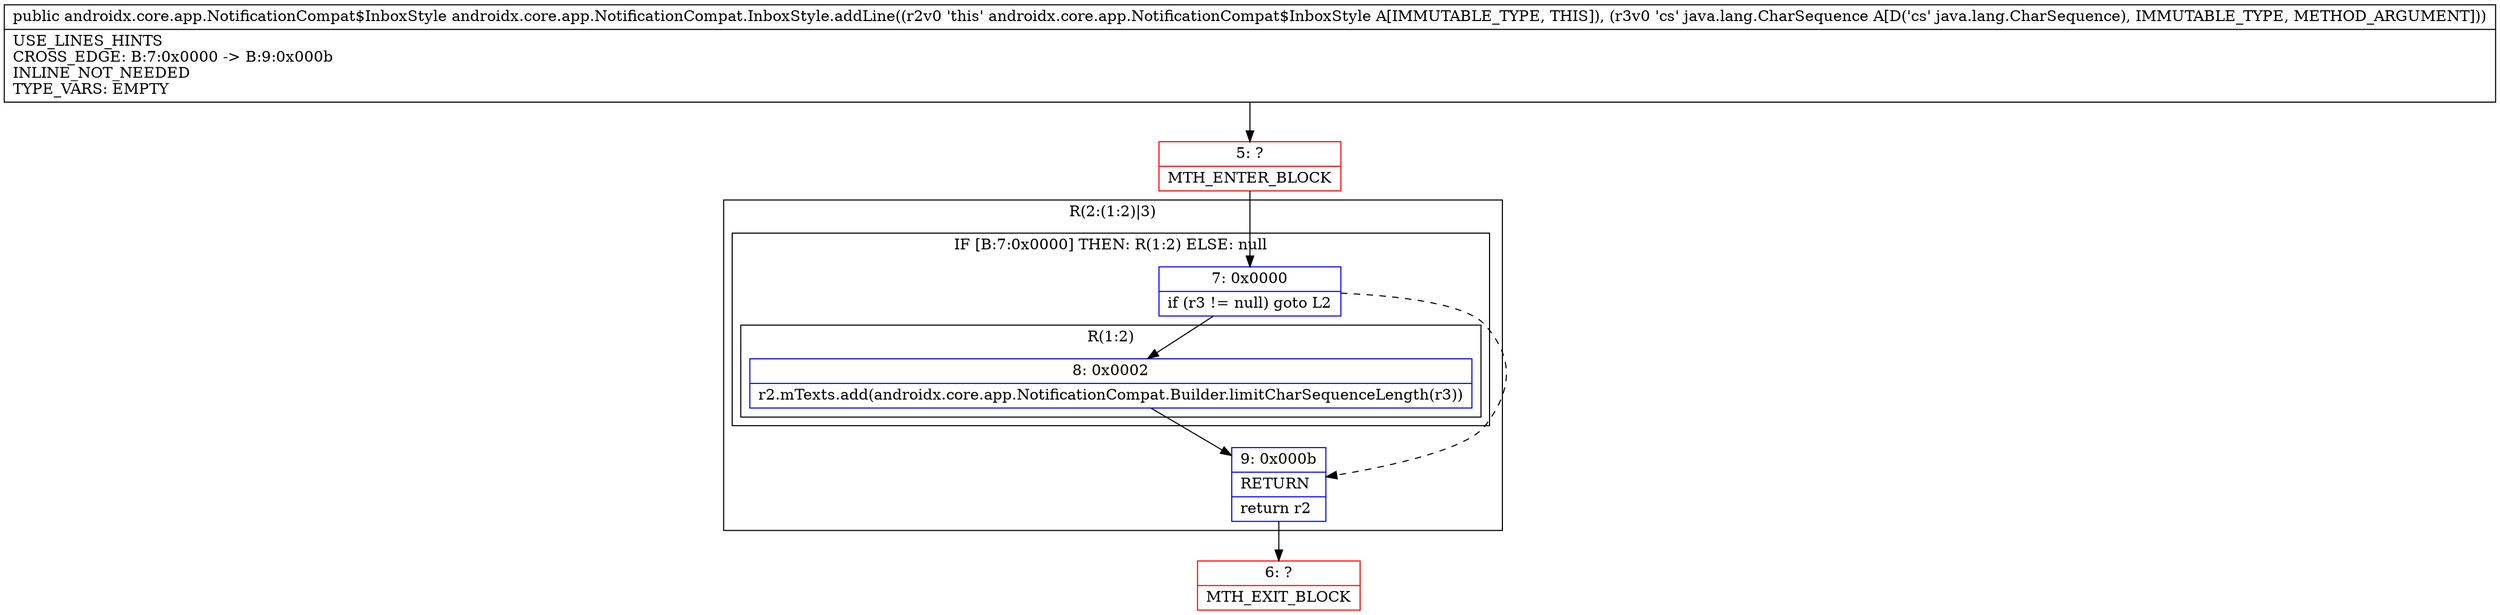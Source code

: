 digraph "CFG forandroidx.core.app.NotificationCompat.InboxStyle.addLine(Ljava\/lang\/CharSequence;)Landroidx\/core\/app\/NotificationCompat$InboxStyle;" {
subgraph cluster_Region_731967034 {
label = "R(2:(1:2)|3)";
node [shape=record,color=blue];
subgraph cluster_IfRegion_1064039075 {
label = "IF [B:7:0x0000] THEN: R(1:2) ELSE: null";
node [shape=record,color=blue];
Node_7 [shape=record,label="{7\:\ 0x0000|if (r3 != null) goto L2\l}"];
subgraph cluster_Region_1817505038 {
label = "R(1:2)";
node [shape=record,color=blue];
Node_8 [shape=record,label="{8\:\ 0x0002|r2.mTexts.add(androidx.core.app.NotificationCompat.Builder.limitCharSequenceLength(r3))\l}"];
}
}
Node_9 [shape=record,label="{9\:\ 0x000b|RETURN\l|return r2\l}"];
}
Node_5 [shape=record,color=red,label="{5\:\ ?|MTH_ENTER_BLOCK\l}"];
Node_6 [shape=record,color=red,label="{6\:\ ?|MTH_EXIT_BLOCK\l}"];
MethodNode[shape=record,label="{public androidx.core.app.NotificationCompat$InboxStyle androidx.core.app.NotificationCompat.InboxStyle.addLine((r2v0 'this' androidx.core.app.NotificationCompat$InboxStyle A[IMMUTABLE_TYPE, THIS]), (r3v0 'cs' java.lang.CharSequence A[D('cs' java.lang.CharSequence), IMMUTABLE_TYPE, METHOD_ARGUMENT]))  | USE_LINES_HINTS\lCROSS_EDGE: B:7:0x0000 \-\> B:9:0x000b\lINLINE_NOT_NEEDED\lTYPE_VARS: EMPTY\l}"];
MethodNode -> Node_5;Node_7 -> Node_8;
Node_7 -> Node_9[style=dashed];
Node_8 -> Node_9;
Node_9 -> Node_6;
Node_5 -> Node_7;
}


